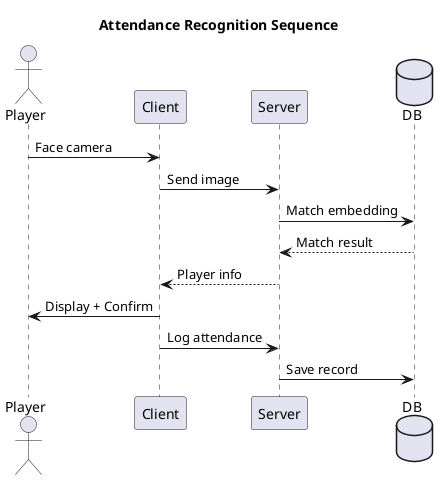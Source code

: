 @startuml
title Attendance Recognition Sequence

actor Player
participant Client
participant Server
database DB

Player -> Client : Face camera
Client -> Server : Send image
Server -> DB : Match embedding
DB --> Server : Match result
Server --> Client : Player info
Client -> Player : Display + Confirm
Client -> Server : Log attendance
Server -> DB : Save record
@enduml

